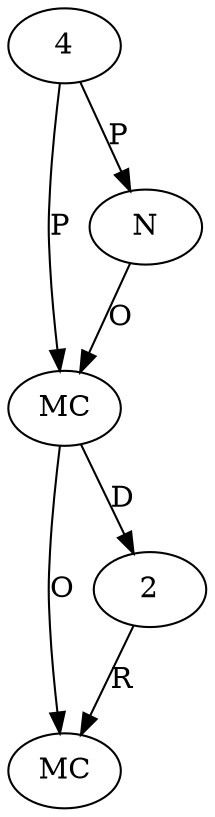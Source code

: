 digraph "AUG" {

  1 [ label="MC" s="digest()" t="MessageDigest" l="1035" ];
  2 [ t="MessageDigest" n="md5" ];
  3 [ label="MC" s="getInstance()" t="MessageDigest" l="1009" ];
  4 [ t="String" v="SHA-256" n="SHA256.ALGORITHM" ];
  5 [ label="N" ];
  3 -> 1 [ label="O" ];
  2 -> 1 [ label="R" ];
  3 -> 2 [ label="D" ];
  4 -> 3 [ label="P" ];
  4 -> 5 [ label="P" ];
  5 -> 3 [ label="O" ];
}

